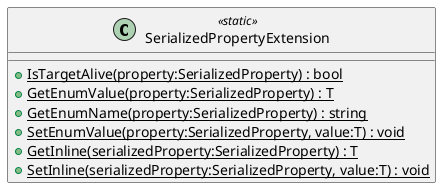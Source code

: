 @startuml
class SerializedPropertyExtension <<static>> {
    + {static} IsTargetAlive(property:SerializedProperty) : bool
    + {static} GetEnumValue(property:SerializedProperty) : T
    + {static} GetEnumName(property:SerializedProperty) : string
    + {static} SetEnumValue(property:SerializedProperty, value:T) : void
    + {static} GetInline(serializedProperty:SerializedProperty) : T
    + {static} SetInline(serializedProperty:SerializedProperty, value:T) : void
}
@enduml
